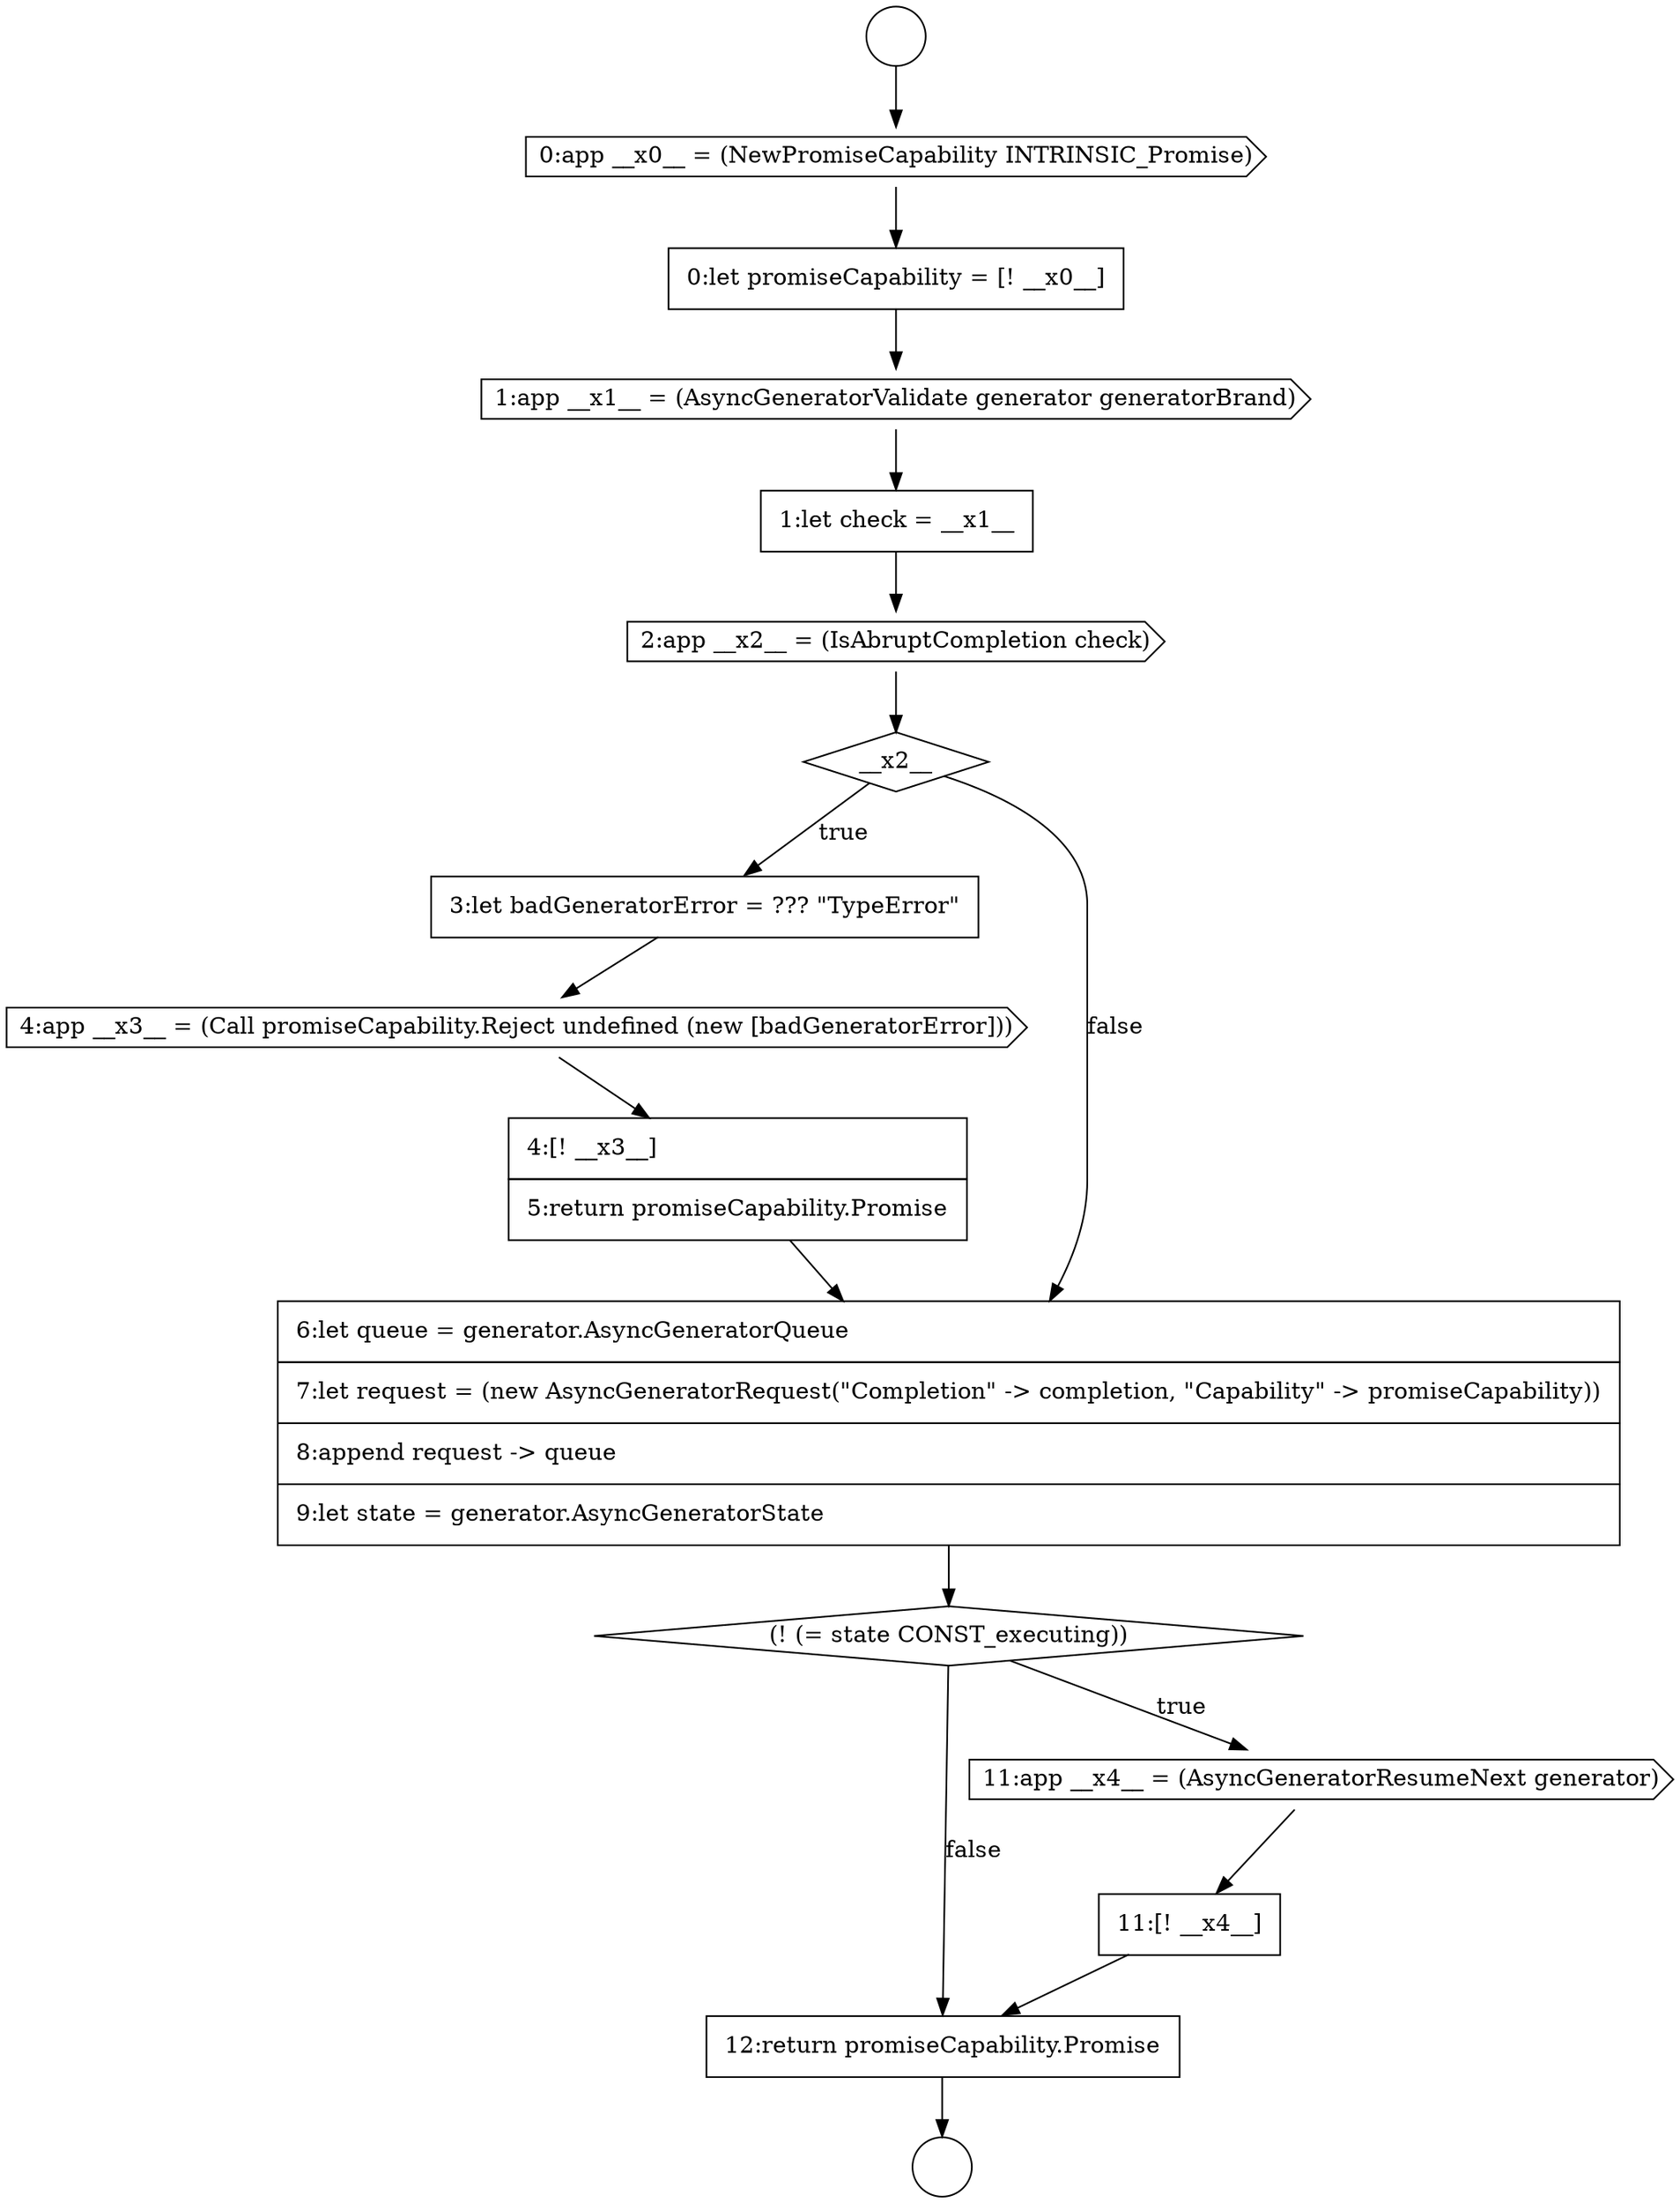 digraph {
  node19355 [shape=diamond, label=<<font color="black">(! (= state CONST_executing))</font>> color="black" fillcolor="white" style=filled]
  node19351 [shape=none, margin=0, label=<<font color="black">
    <table border="0" cellborder="1" cellspacing="0" cellpadding="10">
      <tr><td align="left">3:let badGeneratorError = ??? &quot;TypeError&quot;</td></tr>
    </table>
  </font>> color="black" fillcolor="white" style=filled]
  node19358 [shape=none, margin=0, label=<<font color="black">
    <table border="0" cellborder="1" cellspacing="0" cellpadding="10">
      <tr><td align="left">12:return promiseCapability.Promise</td></tr>
    </table>
  </font>> color="black" fillcolor="white" style=filled]
  node19354 [shape=none, margin=0, label=<<font color="black">
    <table border="0" cellborder="1" cellspacing="0" cellpadding="10">
      <tr><td align="left">6:let queue = generator.AsyncGeneratorQueue</td></tr>
      <tr><td align="left">7:let request = (new AsyncGeneratorRequest(&quot;Completion&quot; -&gt; completion, &quot;Capability&quot; -&gt; promiseCapability))</td></tr>
      <tr><td align="left">8:append request -&gt; queue</td></tr>
      <tr><td align="left">9:let state = generator.AsyncGeneratorState</td></tr>
    </table>
  </font>> color="black" fillcolor="white" style=filled]
  node19357 [shape=none, margin=0, label=<<font color="black">
    <table border="0" cellborder="1" cellspacing="0" cellpadding="10">
      <tr><td align="left">11:[! __x4__]</td></tr>
    </table>
  </font>> color="black" fillcolor="white" style=filled]
  node19346 [shape=none, margin=0, label=<<font color="black">
    <table border="0" cellborder="1" cellspacing="0" cellpadding="10">
      <tr><td align="left">0:let promiseCapability = [! __x0__]</td></tr>
    </table>
  </font>> color="black" fillcolor="white" style=filled]
  node19356 [shape=cds, label=<<font color="black">11:app __x4__ = (AsyncGeneratorResumeNext generator)</font>> color="black" fillcolor="white" style=filled]
  node19343 [shape=circle label=" " color="black" fillcolor="white" style=filled]
  node19347 [shape=cds, label=<<font color="black">1:app __x1__ = (AsyncGeneratorValidate generator generatorBrand)</font>> color="black" fillcolor="white" style=filled]
  node19350 [shape=diamond, label=<<font color="black">__x2__</font>> color="black" fillcolor="white" style=filled]
  node19345 [shape=cds, label=<<font color="black">0:app __x0__ = (NewPromiseCapability INTRINSIC_Promise)</font>> color="black" fillcolor="white" style=filled]
  node19352 [shape=cds, label=<<font color="black">4:app __x3__ = (Call promiseCapability.Reject undefined (new [badGeneratorError]))</font>> color="black" fillcolor="white" style=filled]
  node19353 [shape=none, margin=0, label=<<font color="black">
    <table border="0" cellborder="1" cellspacing="0" cellpadding="10">
      <tr><td align="left">4:[! __x3__]</td></tr>
      <tr><td align="left">5:return promiseCapability.Promise</td></tr>
    </table>
  </font>> color="black" fillcolor="white" style=filled]
  node19344 [shape=circle label=" " color="black" fillcolor="white" style=filled]
  node19349 [shape=cds, label=<<font color="black">2:app __x2__ = (IsAbruptCompletion check)</font>> color="black" fillcolor="white" style=filled]
  node19348 [shape=none, margin=0, label=<<font color="black">
    <table border="0" cellborder="1" cellspacing="0" cellpadding="10">
      <tr><td align="left">1:let check = __x1__</td></tr>
    </table>
  </font>> color="black" fillcolor="white" style=filled]
  node19347 -> node19348 [ color="black"]
  node19357 -> node19358 [ color="black"]
  node19348 -> node19349 [ color="black"]
  node19358 -> node19344 [ color="black"]
  node19356 -> node19357 [ color="black"]
  node19350 -> node19351 [label=<<font color="black">true</font>> color="black"]
  node19350 -> node19354 [label=<<font color="black">false</font>> color="black"]
  node19352 -> node19353 [ color="black"]
  node19354 -> node19355 [ color="black"]
  node19355 -> node19356 [label=<<font color="black">true</font>> color="black"]
  node19355 -> node19358 [label=<<font color="black">false</font>> color="black"]
  node19346 -> node19347 [ color="black"]
  node19349 -> node19350 [ color="black"]
  node19351 -> node19352 [ color="black"]
  node19345 -> node19346 [ color="black"]
  node19353 -> node19354 [ color="black"]
  node19343 -> node19345 [ color="black"]
}
